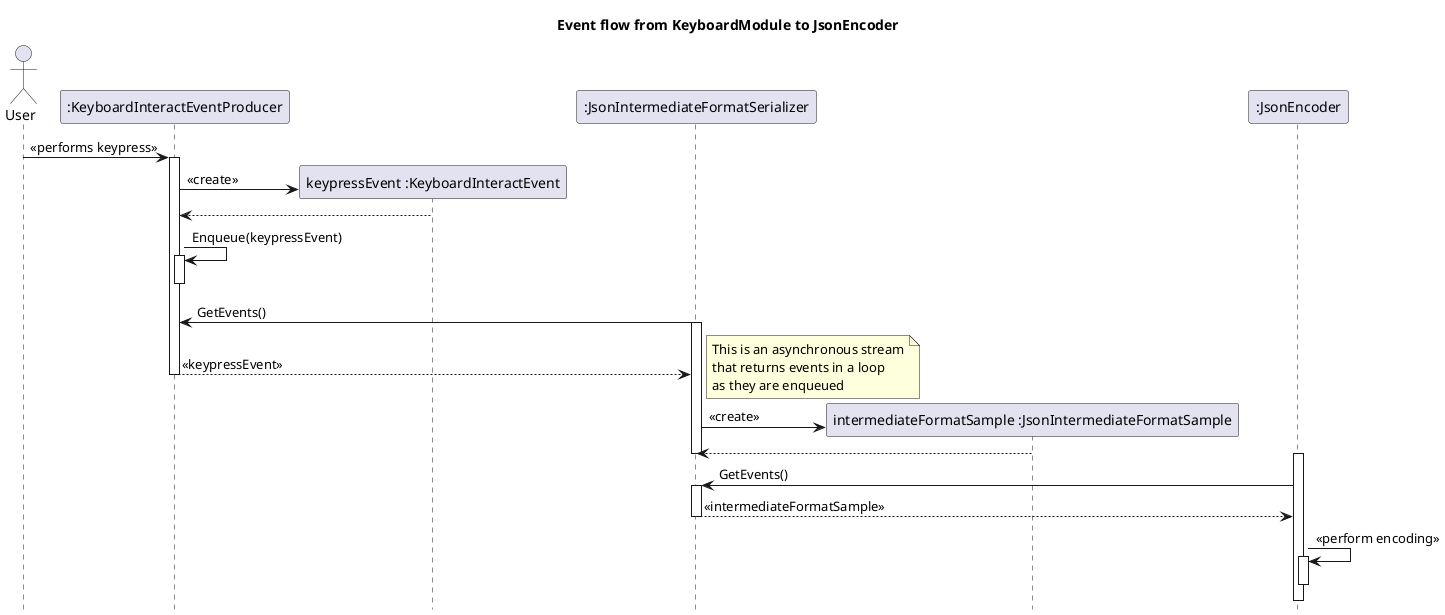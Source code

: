@startuml
'skinparam monochrome true
hide footbox
title Event flow from KeyboardModule to JsonEncoder
actor User

participant ":KeyboardInteractEventProducer" as KeyboardEventProducer
User -> KeyboardEventProducer : <<performs keypress>>
activate KeyboardEventProducer
create "keypressEvent :KeyboardInteractEvent" as KeyboardEvent
KeyboardEventProducer -> KeyboardEvent : <<create>>
KeyboardEventProducer <-- KeyboardEvent
KeyboardEventProducer -> KeyboardEventProducer : Enqueue(keypressEvent)
activate KeyboardEventProducer
deactivate KeyboardEventProducer

participant ":JsonIntermediateFormatSerializer" as JsonIntermediateFormatSerializer
JsonIntermediateFormatSerializer -> KeyboardEventProducer : GetEvents()
activate JsonIntermediateFormatSerializer
JsonIntermediateFormatSerializer <-- KeyboardEventProducer : <<keypressEvent>>
note right
This is an asynchronous stream
that returns events in a loop
as they are enqueued
end note
deactivate KeyboardEventProducer

create "intermediateFormatSample :JsonIntermediateFormatSample" as JsonIntermediateFormatSample
JsonIntermediateFormatSerializer -> JsonIntermediateFormatSample : <<create>>
JsonIntermediateFormatSerializer <-- JsonIntermediateFormatSample
deactivate JsonIntermediateFormatSerializer

participant ":JsonEncoder" as JsonEncoder
activate JsonEncoder
JsonEncoder -> JsonIntermediateFormatSerializer : GetEvents()
activate JsonIntermediateFormatSerializer
JsonEncoder <-- JsonIntermediateFormatSerializer : <<intermediateFormatSample>>
deactivate JsonIntermediateFormatSerializer
JsonEncoder -> JsonEncoder : <<perform encoding>>
activate JsonEncoder
deactivate JsonEncoder

@enduml
